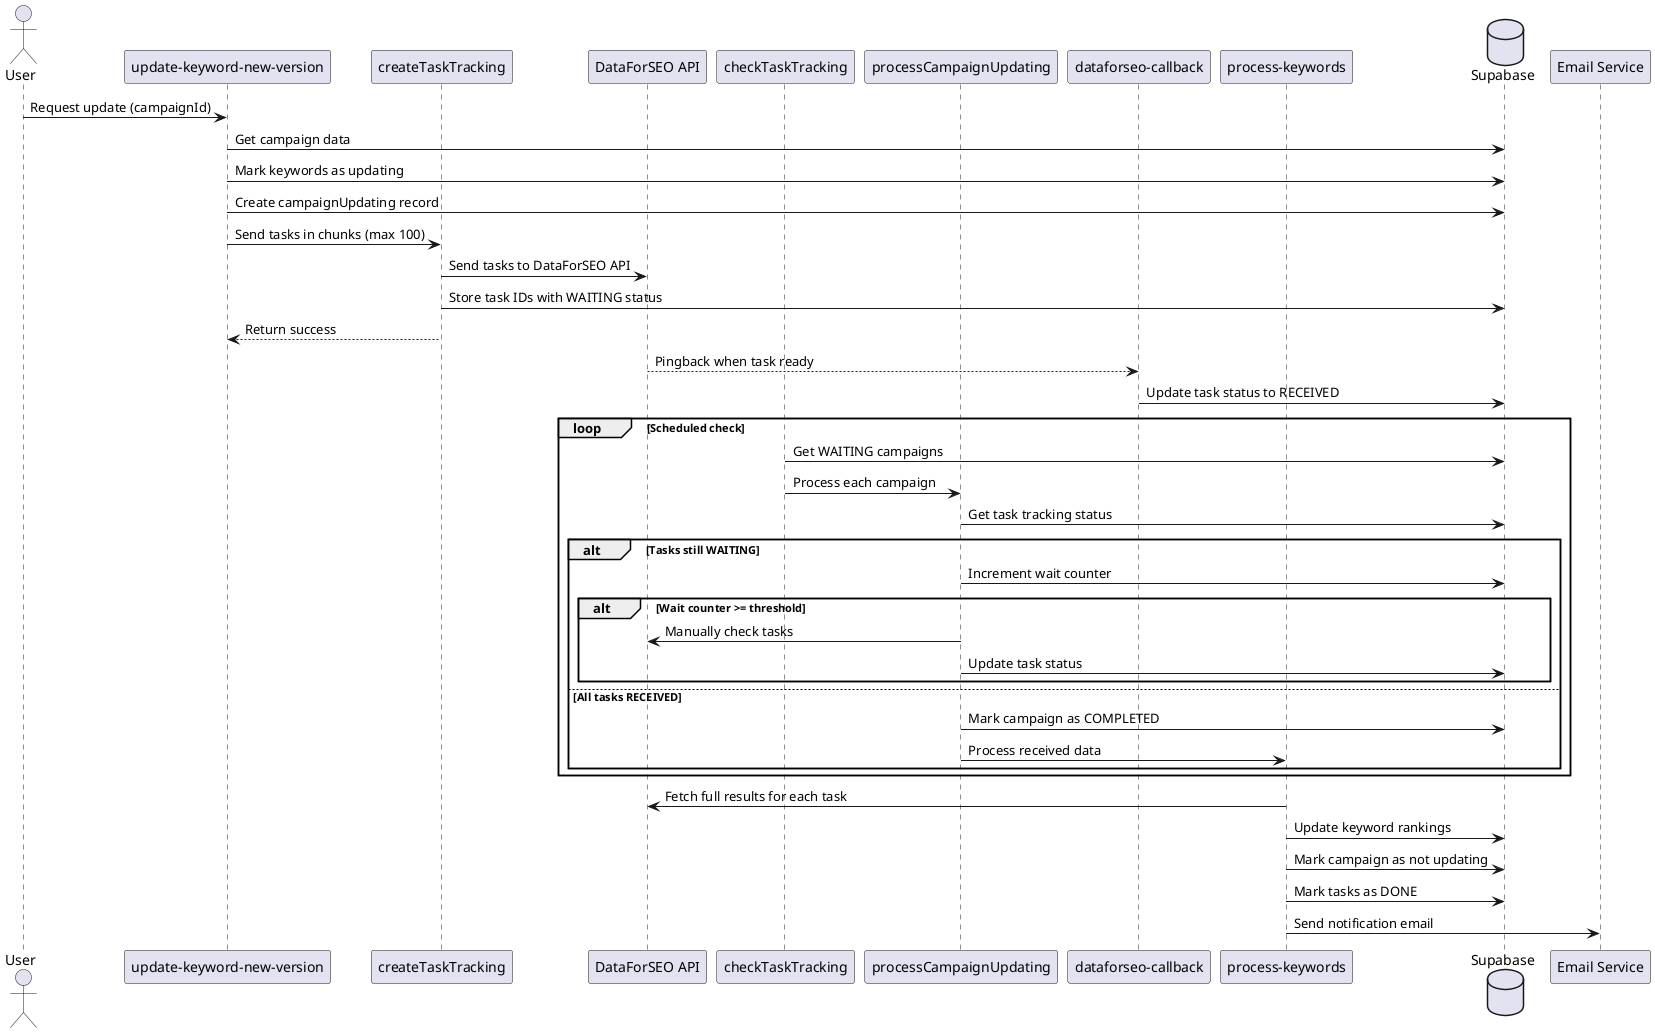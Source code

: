 @startuml SERP Tool Current Flow

actor User
participant "update-keyword-new-version" as UpdateKeyword
participant "createTaskTracking" as CreateTask
participant "DataForSEO API" as DataForSEO
participant "checkTaskTracking" as CheckTask
participant "processCampaignUpdating" as ProcessUpdating
participant "dataforseo-callback" as Callback
participant "process-keywords" as ProcessKeywords
database "Supabase" as DB

User -> UpdateKeyword: Request update (campaignId)
UpdateKeyword -> DB: Get campaign data
UpdateKeyword -> DB: Mark keywords as updating
UpdateKeyword -> DB: Create campaignUpdating record
UpdateKeyword -> CreateTask: Send tasks in chunks (max 100)

CreateTask -> DataForSEO: Send tasks to DataForSEO API
CreateTask -> DB: Store task IDs with WAITING status
CreateTask --> UpdateKeyword: Return success

DataForSEO --> Callback: Pingback when task ready
Callback -> DB: Update task status to RECEIVED

loop Scheduled check
    CheckTask -> DB: Get WAITING campaigns
    CheckTask -> ProcessUpdating: Process each campaign
    
    ProcessUpdating -> DB: Get task tracking status
    
    alt Tasks still WAITING
        ProcessUpdating -> DB: Increment wait counter
        alt Wait counter >= threshold
            ProcessUpdating -> DataForSEO: Manually check tasks
            ProcessUpdating -> DB: Update task status
        end
    else All tasks RECEIVED
        ProcessUpdating -> DB: Mark campaign as COMPLETED
        ProcessUpdating -> ProcessKeywords: Process received data
    end
end

ProcessKeywords -> DataForSEO: Fetch full results for each task
ProcessKeywords -> DB: Update keyword rankings
ProcessKeywords -> DB: Mark campaign as not updating
ProcessKeywords -> DB: Mark tasks as DONE
ProcessKeywords -> "Email Service": Send notification email

@enduml
